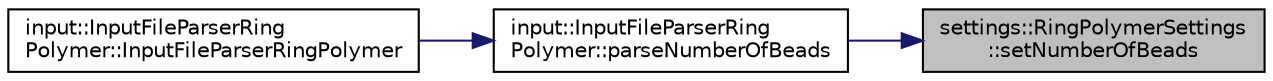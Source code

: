 digraph "settings::RingPolymerSettings::setNumberOfBeads"
{
 // LATEX_PDF_SIZE
  edge [fontname="Helvetica",fontsize="10",labelfontname="Helvetica",labelfontsize="10"];
  node [fontname="Helvetica",fontsize="10",shape=record];
  rankdir="RL";
  Node1 [label="settings::RingPolymerSettings\l::setNumberOfBeads",height=0.2,width=0.4,color="black", fillcolor="grey75", style="filled", fontcolor="black",tooltip="set number of beads for ring polymer md"];
  Node1 -> Node2 [dir="back",color="midnightblue",fontsize="10",style="solid",fontname="Helvetica"];
  Node2 [label="input::InputFileParserRing\lPolymer::parseNumberOfBeads",height=0.2,width=0.4,color="black", fillcolor="white", style="filled",URL="$classinput_1_1InputFileParserRingPolymer.html#a439b2a04ae4b21f56399f5cbd53d736f",tooltip="parse number of beads for ring polymer md"];
  Node2 -> Node3 [dir="back",color="midnightblue",fontsize="10",style="solid",fontname="Helvetica"];
  Node3 [label="input::InputFileParserRing\lPolymer::InputFileParserRingPolymer",height=0.2,width=0.4,color="black", fillcolor="white", style="filled",URL="$classinput_1_1InputFileParserRingPolymer.html#a8f4788c11af4ef214322c480dcd65584",tooltip="Construct a new InputFileParserRingPolymer:: InputFileParserRingPolymer object."];
}
